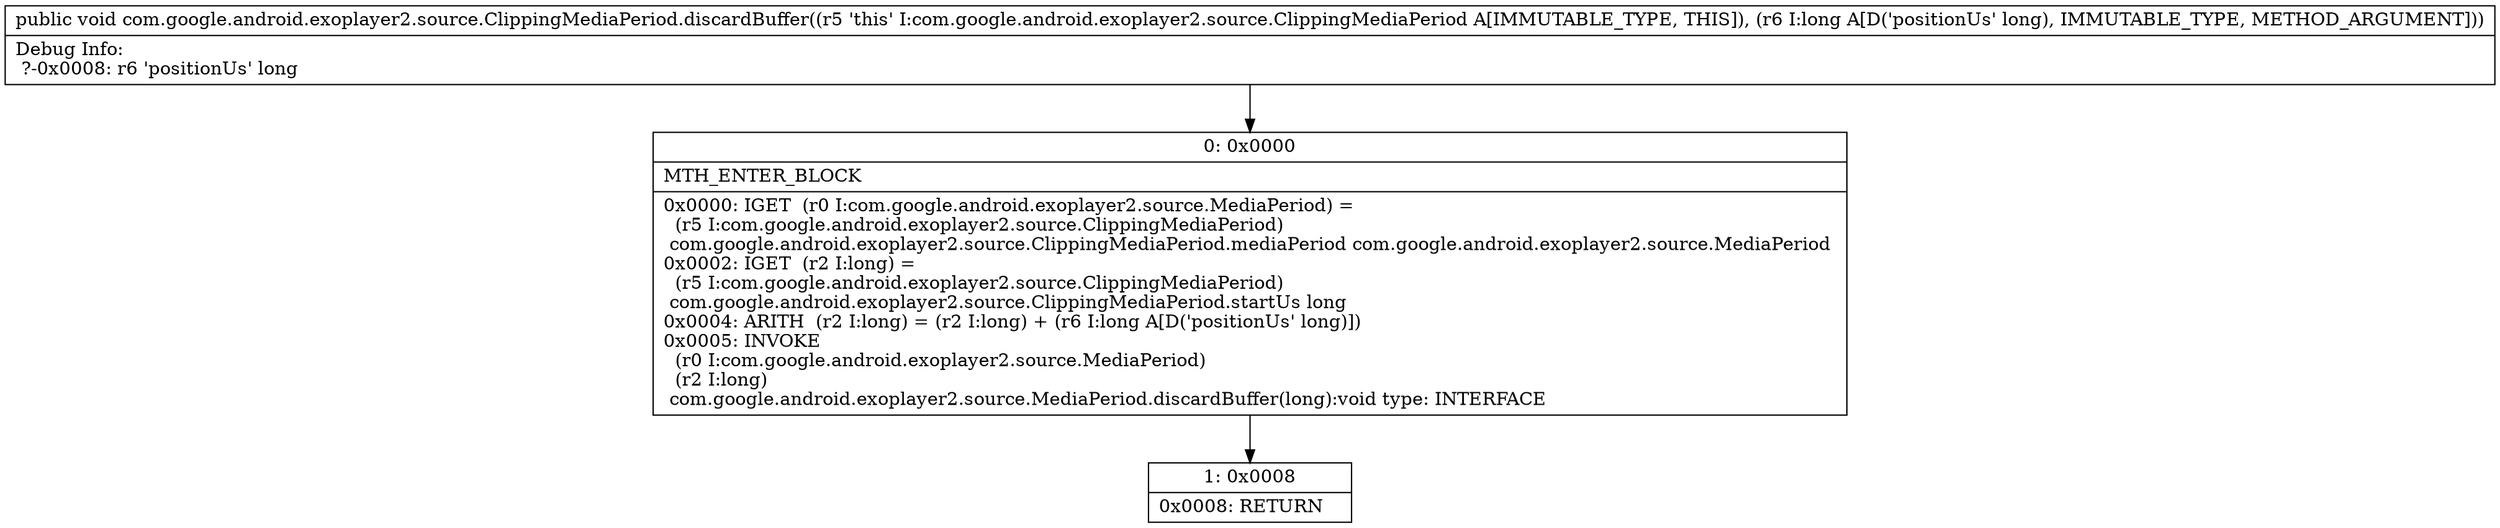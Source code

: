 digraph "CFG forcom.google.android.exoplayer2.source.ClippingMediaPeriod.discardBuffer(J)V" {
Node_0 [shape=record,label="{0\:\ 0x0000|MTH_ENTER_BLOCK\l|0x0000: IGET  (r0 I:com.google.android.exoplayer2.source.MediaPeriod) = \l  (r5 I:com.google.android.exoplayer2.source.ClippingMediaPeriod)\l com.google.android.exoplayer2.source.ClippingMediaPeriod.mediaPeriod com.google.android.exoplayer2.source.MediaPeriod \l0x0002: IGET  (r2 I:long) = \l  (r5 I:com.google.android.exoplayer2.source.ClippingMediaPeriod)\l com.google.android.exoplayer2.source.ClippingMediaPeriod.startUs long \l0x0004: ARITH  (r2 I:long) = (r2 I:long) + (r6 I:long A[D('positionUs' long)]) \l0x0005: INVOKE  \l  (r0 I:com.google.android.exoplayer2.source.MediaPeriod)\l  (r2 I:long)\l com.google.android.exoplayer2.source.MediaPeriod.discardBuffer(long):void type: INTERFACE \l}"];
Node_1 [shape=record,label="{1\:\ 0x0008|0x0008: RETURN   \l}"];
MethodNode[shape=record,label="{public void com.google.android.exoplayer2.source.ClippingMediaPeriod.discardBuffer((r5 'this' I:com.google.android.exoplayer2.source.ClippingMediaPeriod A[IMMUTABLE_TYPE, THIS]), (r6 I:long A[D('positionUs' long), IMMUTABLE_TYPE, METHOD_ARGUMENT]))  | Debug Info:\l  ?\-0x0008: r6 'positionUs' long\l}"];
MethodNode -> Node_0;
Node_0 -> Node_1;
}

